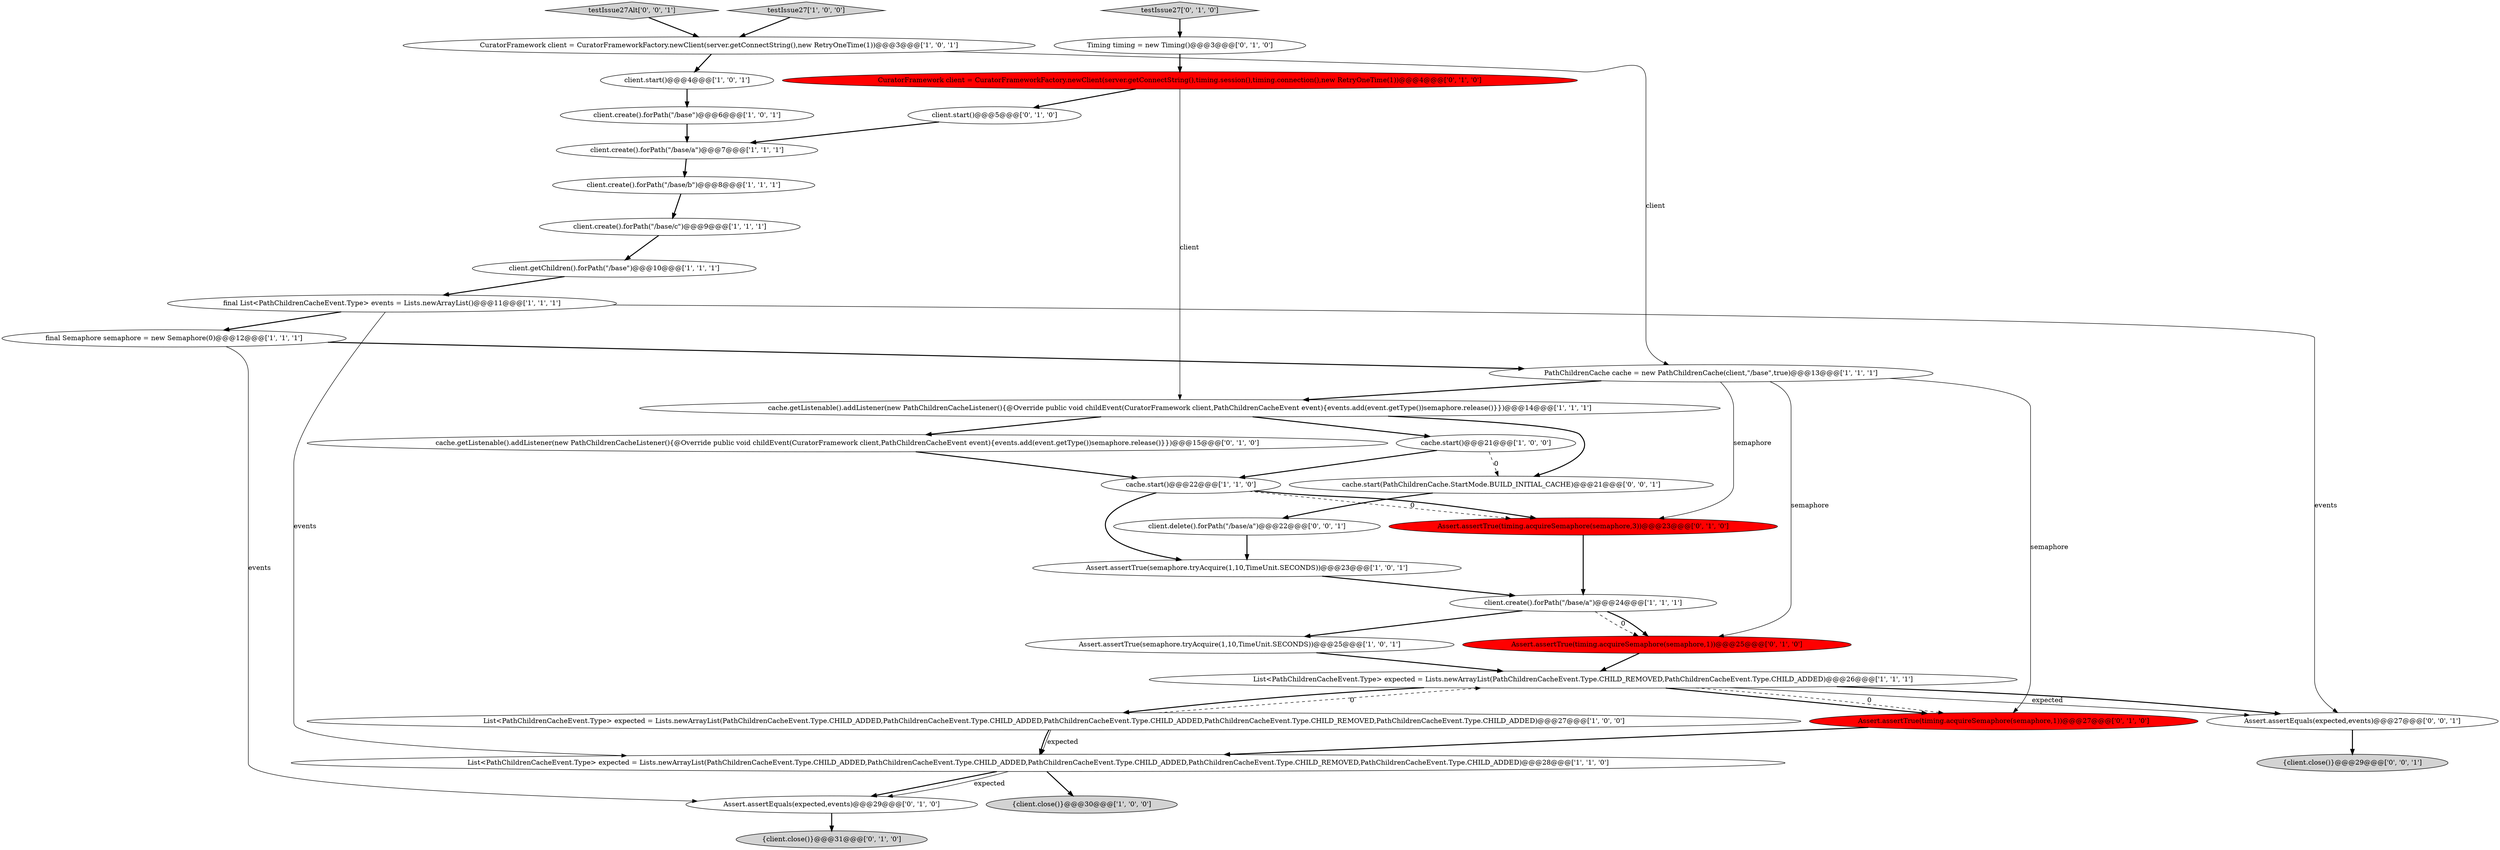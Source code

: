 digraph {
20 [style = filled, label = "List<PathChildrenCacheEvent.Type> expected = Lists.newArrayList(PathChildrenCacheEvent.Type.CHILD_REMOVED,PathChildrenCacheEvent.Type.CHILD_ADDED)@@@26@@@['1', '1', '1']", fillcolor = white, shape = ellipse image = "AAA0AAABBB1BBB"];
17 [style = filled, label = "client.create().forPath(\"/base\")@@@6@@@['1', '0', '1']", fillcolor = white, shape = ellipse image = "AAA0AAABBB1BBB"];
35 [style = filled, label = "cache.start(PathChildrenCache.StartMode.BUILD_INITIAL_CACHE)@@@21@@@['0', '0', '1']", fillcolor = white, shape = ellipse image = "AAA0AAABBB3BBB"];
4 [style = filled, label = "client.create().forPath(\"/base/a\")@@@7@@@['1', '1', '1']", fillcolor = white, shape = ellipse image = "AAA0AAABBB1BBB"];
10 [style = filled, label = "cache.start()@@@22@@@['1', '1', '0']", fillcolor = white, shape = ellipse image = "AAA0AAABBB1BBB"];
21 [style = filled, label = "testIssue27['0', '1', '0']", fillcolor = lightgray, shape = diamond image = "AAA0AAABBB2BBB"];
16 [style = filled, label = "Assert.assertTrue(semaphore.tryAcquire(1,10,TimeUnit.SECONDS))@@@23@@@['1', '0', '1']", fillcolor = white, shape = ellipse image = "AAA0AAABBB1BBB"];
26 [style = filled, label = "client.start()@@@5@@@['0', '1', '0']", fillcolor = white, shape = ellipse image = "AAA0AAABBB2BBB"];
5 [style = filled, label = "final List<PathChildrenCacheEvent.Type> events = Lists.newArrayList()@@@11@@@['1', '1', '1']", fillcolor = white, shape = ellipse image = "AAA0AAABBB1BBB"];
1 [style = filled, label = "Assert.assertTrue(semaphore.tryAcquire(1,10,TimeUnit.SECONDS))@@@25@@@['1', '0', '1']", fillcolor = white, shape = ellipse image = "AAA0AAABBB1BBB"];
7 [style = filled, label = "client.create().forPath(\"/base/b\")@@@8@@@['1', '1', '1']", fillcolor = white, shape = ellipse image = "AAA0AAABBB1BBB"];
11 [style = filled, label = "client.create().forPath(\"/base/a\")@@@24@@@['1', '1', '1']", fillcolor = white, shape = ellipse image = "AAA0AAABBB1BBB"];
13 [style = filled, label = "client.getChildren().forPath(\"/base\")@@@10@@@['1', '1', '1']", fillcolor = white, shape = ellipse image = "AAA0AAABBB1BBB"];
32 [style = filled, label = "client.delete().forPath(\"/base/a\")@@@22@@@['0', '0', '1']", fillcolor = white, shape = ellipse image = "AAA0AAABBB3BBB"];
34 [style = filled, label = "testIssue27Alt['0', '0', '1']", fillcolor = lightgray, shape = diamond image = "AAA0AAABBB3BBB"];
12 [style = filled, label = "client.create().forPath(\"/base/c\")@@@9@@@['1', '1', '1']", fillcolor = white, shape = ellipse image = "AAA0AAABBB1BBB"];
15 [style = filled, label = "List<PathChildrenCacheEvent.Type> expected = Lists.newArrayList(PathChildrenCacheEvent.Type.CHILD_ADDED,PathChildrenCacheEvent.Type.CHILD_ADDED,PathChildrenCacheEvent.Type.CHILD_ADDED,PathChildrenCacheEvent.Type.CHILD_REMOVED,PathChildrenCacheEvent.Type.CHILD_ADDED)@@@27@@@['1', '0', '0']", fillcolor = white, shape = ellipse image = "AAA0AAABBB1BBB"];
3 [style = filled, label = "cache.getListenable().addListener(new PathChildrenCacheListener(){@Override public void childEvent(CuratorFramework client,PathChildrenCacheEvent event){events.add(event.getType())semaphore.release()}})@@@14@@@['1', '1', '1']", fillcolor = white, shape = ellipse image = "AAA0AAABBB1BBB"];
24 [style = filled, label = "Assert.assertEquals(expected,events)@@@29@@@['0', '1', '0']", fillcolor = white, shape = ellipse image = "AAA0AAABBB2BBB"];
33 [style = filled, label = "Assert.assertEquals(expected,events)@@@27@@@['0', '0', '1']", fillcolor = white, shape = ellipse image = "AAA0AAABBB3BBB"];
31 [style = filled, label = "{client.close()}@@@29@@@['0', '0', '1']", fillcolor = lightgray, shape = ellipse image = "AAA0AAABBB3BBB"];
28 [style = filled, label = "Assert.assertTrue(timing.acquireSemaphore(semaphore,1))@@@27@@@['0', '1', '0']", fillcolor = red, shape = ellipse image = "AAA1AAABBB2BBB"];
23 [style = filled, label = "CuratorFramework client = CuratorFrameworkFactory.newClient(server.getConnectString(),timing.session(),timing.connection(),new RetryOneTime(1))@@@4@@@['0', '1', '0']", fillcolor = red, shape = ellipse image = "AAA1AAABBB2BBB"];
25 [style = filled, label = "{client.close()}@@@31@@@['0', '1', '0']", fillcolor = lightgray, shape = ellipse image = "AAA0AAABBB2BBB"];
19 [style = filled, label = "final Semaphore semaphore = new Semaphore(0)@@@12@@@['1', '1', '1']", fillcolor = white, shape = ellipse image = "AAA0AAABBB1BBB"];
8 [style = filled, label = "testIssue27['1', '0', '0']", fillcolor = lightgray, shape = diamond image = "AAA0AAABBB1BBB"];
2 [style = filled, label = "client.start()@@@4@@@['1', '0', '1']", fillcolor = white, shape = ellipse image = "AAA0AAABBB1BBB"];
29 [style = filled, label = "cache.getListenable().addListener(new PathChildrenCacheListener(){@Override public void childEvent(CuratorFramework client,PathChildrenCacheEvent event){events.add(event.getType())semaphore.release()}})@@@15@@@['0', '1', '0']", fillcolor = white, shape = ellipse image = "AAA0AAABBB2BBB"];
18 [style = filled, label = "List<PathChildrenCacheEvent.Type> expected = Lists.newArrayList(PathChildrenCacheEvent.Type.CHILD_ADDED,PathChildrenCacheEvent.Type.CHILD_ADDED,PathChildrenCacheEvent.Type.CHILD_ADDED,PathChildrenCacheEvent.Type.CHILD_REMOVED,PathChildrenCacheEvent.Type.CHILD_ADDED)@@@28@@@['1', '1', '0']", fillcolor = white, shape = ellipse image = "AAA0AAABBB1BBB"];
27 [style = filled, label = "Assert.assertTrue(timing.acquireSemaphore(semaphore,1))@@@25@@@['0', '1', '0']", fillcolor = red, shape = ellipse image = "AAA1AAABBB2BBB"];
22 [style = filled, label = "Timing timing = new Timing()@@@3@@@['0', '1', '0']", fillcolor = white, shape = ellipse image = "AAA0AAABBB2BBB"];
14 [style = filled, label = "cache.start()@@@21@@@['1', '0', '0']", fillcolor = white, shape = ellipse image = "AAA0AAABBB1BBB"];
30 [style = filled, label = "Assert.assertTrue(timing.acquireSemaphore(semaphore,3))@@@23@@@['0', '1', '0']", fillcolor = red, shape = ellipse image = "AAA1AAABBB2BBB"];
6 [style = filled, label = "PathChildrenCache cache = new PathChildrenCache(client,\"/base\",true)@@@13@@@['1', '1', '1']", fillcolor = white, shape = ellipse image = "AAA0AAABBB1BBB"];
9 [style = filled, label = "CuratorFramework client = CuratorFrameworkFactory.newClient(server.getConnectString(),new RetryOneTime(1))@@@3@@@['1', '0', '1']", fillcolor = white, shape = ellipse image = "AAA0AAABBB1BBB"];
0 [style = filled, label = "{client.close()}@@@30@@@['1', '0', '0']", fillcolor = lightgray, shape = ellipse image = "AAA0AAABBB1BBB"];
2->17 [style = bold, label=""];
6->3 [style = bold, label=""];
9->6 [style = solid, label="client"];
15->20 [style = dashed, label="0"];
18->24 [style = bold, label=""];
34->9 [style = bold, label=""];
16->11 [style = bold, label=""];
28->18 [style = bold, label=""];
9->2 [style = bold, label=""];
7->12 [style = bold, label=""];
11->1 [style = bold, label=""];
3->14 [style = bold, label=""];
20->28 [style = bold, label=""];
20->28 [style = dashed, label="0"];
23->26 [style = bold, label=""];
14->10 [style = bold, label=""];
1->20 [style = bold, label=""];
35->32 [style = bold, label=""];
20->33 [style = solid, label="expected"];
32->16 [style = bold, label=""];
19->6 [style = bold, label=""];
26->4 [style = bold, label=""];
15->18 [style = bold, label=""];
22->23 [style = bold, label=""];
4->7 [style = bold, label=""];
20->33 [style = bold, label=""];
18->24 [style = solid, label="expected"];
3->35 [style = bold, label=""];
6->28 [style = solid, label="semaphore"];
5->19 [style = bold, label=""];
12->13 [style = bold, label=""];
30->11 [style = bold, label=""];
10->30 [style = dashed, label="0"];
10->16 [style = bold, label=""];
21->22 [style = bold, label=""];
24->25 [style = bold, label=""];
8->9 [style = bold, label=""];
5->18 [style = solid, label="events"];
13->5 [style = bold, label=""];
19->24 [style = solid, label="events"];
33->31 [style = bold, label=""];
6->30 [style = solid, label="semaphore"];
29->10 [style = bold, label=""];
14->35 [style = dashed, label="0"];
23->3 [style = solid, label="client"];
11->27 [style = dashed, label="0"];
20->15 [style = bold, label=""];
6->27 [style = solid, label="semaphore"];
27->20 [style = bold, label=""];
10->30 [style = bold, label=""];
18->0 [style = bold, label=""];
17->4 [style = bold, label=""];
3->29 [style = bold, label=""];
5->33 [style = solid, label="events"];
11->27 [style = bold, label=""];
15->18 [style = solid, label="expected"];
}
